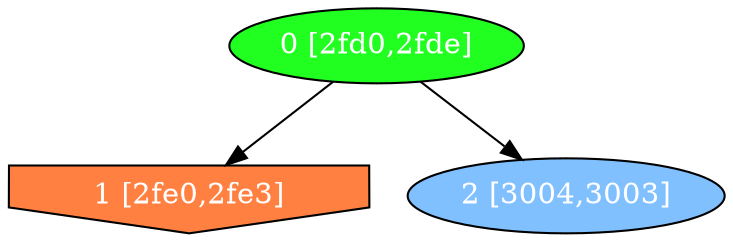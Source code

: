 diGraph libnss3{
	libnss3_0  [style=filled fillcolor="#20FF20" fontcolor="#ffffff" shape=oval label="0 [2fd0,2fde]"]
	libnss3_1  [style=filled fillcolor="#FF8040" fontcolor="#ffffff" shape=invhouse label="1 [2fe0,2fe3]"]
	libnss3_2  [style=filled fillcolor="#80C0FF" fontcolor="#ffffff" shape=oval label="2 [3004,3003]"]

	libnss3_0 -> libnss3_1
	libnss3_0 -> libnss3_2
}